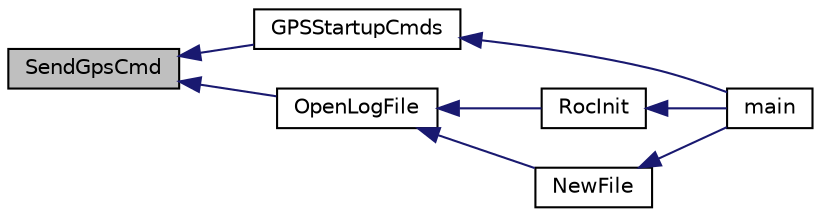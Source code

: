 digraph "SendGpsCmd"
{
 // INTERACTIVE_SVG=YES
  edge [fontname="Helvetica",fontsize="10",labelfontname="Helvetica",labelfontsize="10"];
  node [fontname="Helvetica",fontsize="10",shape=record];
  rankdir="LR";
  Node57 [label="SendGpsCmd",height=0.2,width=0.4,color="black", fillcolor="grey75", style="filled", fontcolor="black"];
  Node57 -> Node58 [dir="back",color="midnightblue",fontsize="10",style="solid",fontname="Helvetica"];
  Node58 [label="GPSStartupCmds",height=0.2,width=0.4,color="black", fillcolor="white", style="filled",URL="$roc2_8h.html#ae79420e415eafcf286a5f045194271d1"];
  Node58 -> Node59 [dir="back",color="midnightblue",fontsize="10",style="solid",fontname="Helvetica"];
  Node59 [label="main",height=0.2,width=0.4,color="black", fillcolor="white", style="filled",URL="$roc2_8c.html#a0ddf1224851353fc92bfbff6f499fa97",tooltip="Main function. "];
  Node57 -> Node60 [dir="back",color="midnightblue",fontsize="10",style="solid",fontname="Helvetica"];
  Node60 [label="OpenLogFile",height=0.2,width=0.4,color="black", fillcolor="white", style="filled",URL="$zephyr_8h.html#af8b73dc85a9b8da6978eac659ec8531b"];
  Node60 -> Node61 [dir="back",color="midnightblue",fontsize="10",style="solid",fontname="Helvetica"];
  Node61 [label="RocInit",height=0.2,width=0.4,color="black", fillcolor="white", style="filled",URL="$roc2_8h.html#adaf639dd3b74bbc423f3e475d724f5bd",tooltip="Performs module initialization. "];
  Node61 -> Node59 [dir="back",color="midnightblue",fontsize="10",style="solid",fontname="Helvetica"];
  Node60 -> Node62 [dir="back",color="midnightblue",fontsize="10",style="solid",fontname="Helvetica"];
  Node62 [label="NewFile",height=0.2,width=0.4,color="black", fillcolor="white", style="filled",URL="$zephyr_8h.html#a5366f78d45883b7ad5934d6910efa6c5"];
  Node62 -> Node59 [dir="back",color="midnightblue",fontsize="10",style="solid",fontname="Helvetica"];
}
